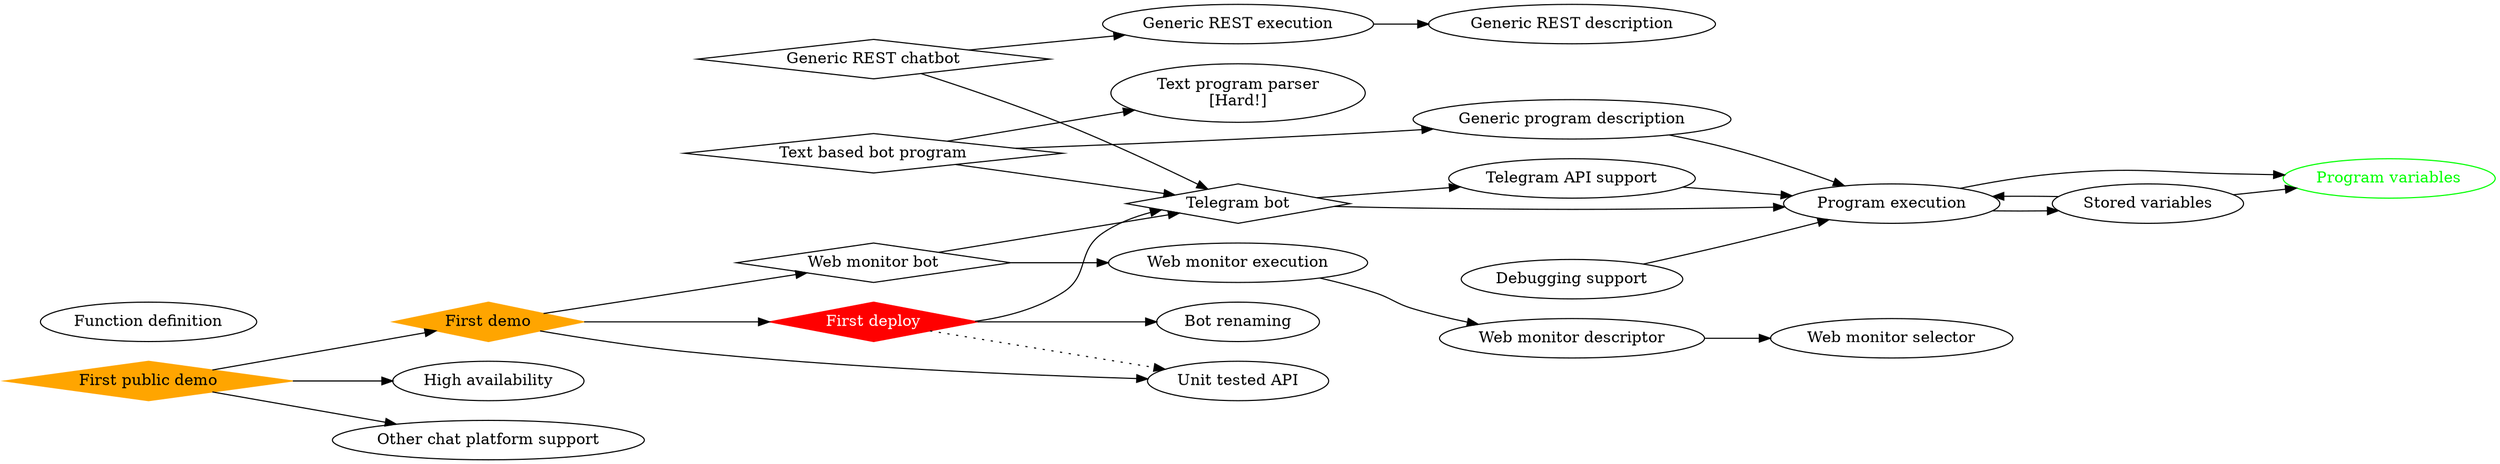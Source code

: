 digraph {
    rankdir=LR;

    // Milestones
    telegram_bot[label="Telegram bot", shape=diamond];
    // First big (publicly deployed) milestone
    first_deploy[label="First deploy", shape=diamond, style=filled, color=red, fontcolor=white];

    web_monitor_bot[label="Web monitor bot", shape=diamond];
    first_demo[label="First demo", shape=diamond, style=filled, color=orange];
    first_public_demo[label="First public demo", shape=diamond, style=filled, color=orange];

    generic_rest_chatbot[label="Generic REST chatbot", shape=diamond];
    text_based_program_bot[label="Text based bot program", shape=diamond];

    // Tasks
    program_execution[label="Program execution"];
    telegram_api_support[label="Telegram API support"];
    debugging_support[label="Debugging support"];

    bot_renaming[label="Bot renaming"];
    unit_tested_api[label="Unit tested API"];

    program_variables[label="Program variables", color=green, fontcolor=green];
    stored_variables[label="Stored variables"];
    function_definition[label="Function definition"];

    web_monitor_selector[label="Web monitor selector"];
    web_monitor_description[label="Web monitor descriptor"];
    web_monitor_execution[label="Web monitor execution"];

    generic_rest_execution[label="Generic REST execution"];
    generic_rest_description[label="Generic REST description"];

    text_program_parser[label="Text program parser\n[Hard!]"];
    generic_program_description[label="Generic program description"];

    high_availability[label="High availability"];

    other_chat_platform_support[label="Other chat platform support"];

    // Dependencies
    program_execution -> program_variables;
    stored_variables -> program_variables;

    program_execution -> stored_variables;
    stored_variables -> program_execution;

    // First (internal) milestone
    telegram_api_support -> program_execution;

    telegram_bot -> program_execution;
    telegram_bot -> telegram_api_support;

    // No reason to deploy before something is doable 
    first_deploy -> telegram_bot;
    first_deploy -> bot_renaming;

    // We should have the tests before the deploy, but we can delay it
    first_deploy -> unit_tested_api[style=dotted];

    web_monitor_description -> web_monitor_selector;
    web_monitor_execution -> web_monitor_description;

    web_monitor_bot -> telegram_bot;
    web_monitor_bot -> web_monitor_execution;
    first_demo -> web_monitor_bot;
    // First demo has to work for sure, so unit-testing is *required* at this point
    first_demo -> unit_tested_api;
    // It also requires a working deployment
    first_demo -> first_deploy;

    first_public_demo -> first_demo;
    first_public_demo -> high_availability;
    first_public_demo -> other_chat_platform_support;

    generic_rest_execution -> generic_rest_description;

    generic_rest_chatbot -> telegram_bot;
    generic_rest_chatbot -> generic_rest_execution;

    generic_program_description -> program_execution;
    text_based_program_bot -> telegram_bot;
    text_based_program_bot -> generic_program_description;
    text_based_program_bot -> text_program_parser;

    debugging_support -> program_execution;
}